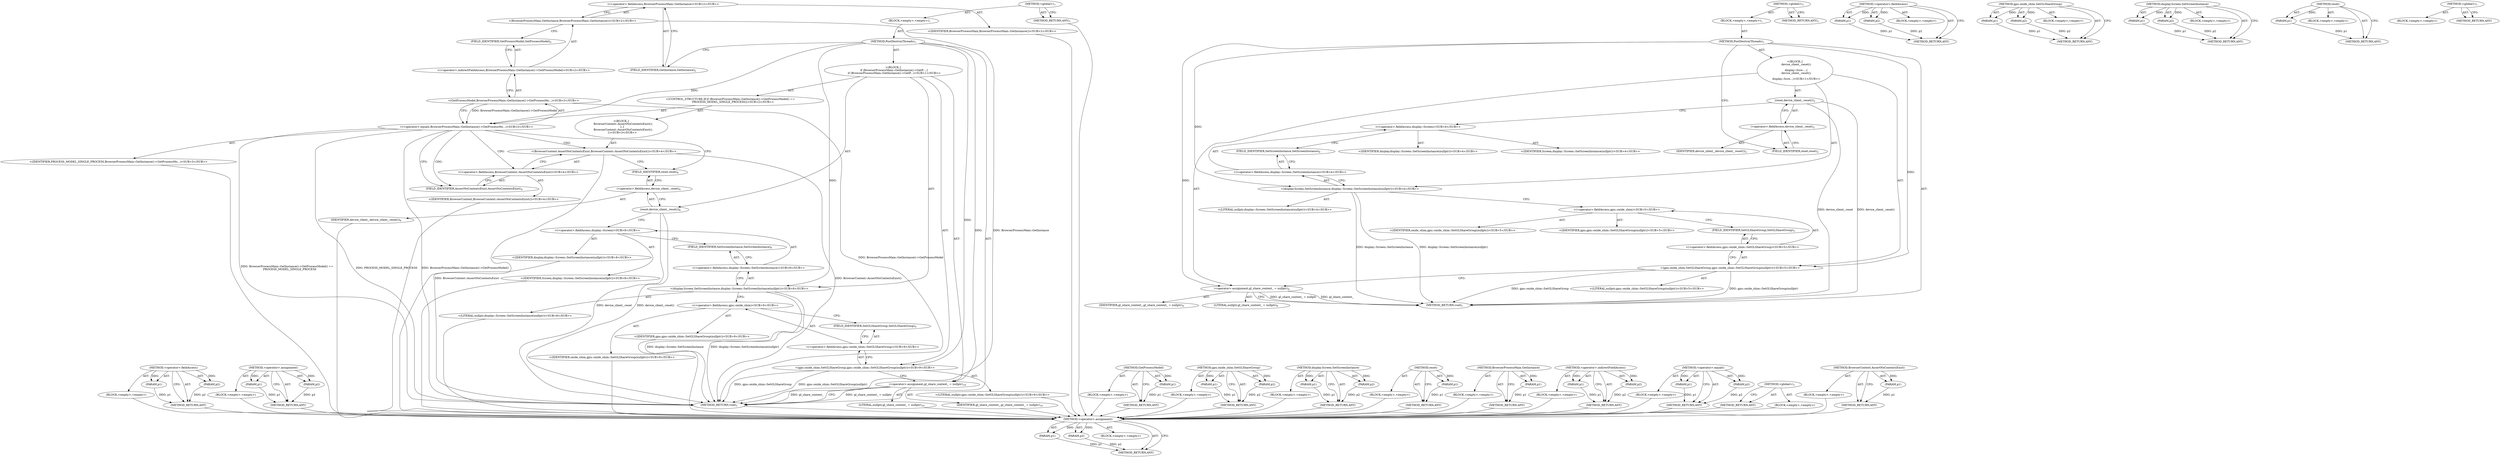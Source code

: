 digraph "&lt;global&gt;" {
vulnerable_85 [label=<(METHOD,&lt;operator&gt;.fieldAccess)>];
vulnerable_86 [label=<(PARAM,p1)>];
vulnerable_87 [label=<(PARAM,p2)>];
vulnerable_88 [label=<(BLOCK,&lt;empty&gt;,&lt;empty&gt;)>];
vulnerable_89 [label=<(METHOD_RETURN,ANY)>];
vulnerable_108 [label=<(METHOD,&lt;operator&gt;.assignment)>];
vulnerable_109 [label=<(PARAM,p1)>];
vulnerable_110 [label=<(PARAM,p2)>];
vulnerable_111 [label=<(BLOCK,&lt;empty&gt;,&lt;empty&gt;)>];
vulnerable_112 [label=<(METHOD_RETURN,ANY)>];
vulnerable_6 [label=<(METHOD,&lt;global&gt;)<SUB>1</SUB>>];
vulnerable_7 [label=<(BLOCK,&lt;empty&gt;,&lt;empty&gt;)<SUB>1</SUB>>];
vulnerable_8 [label=<(METHOD,PostDestroyThreads)<SUB>1</SUB>>];
vulnerable_9 [label="<(BLOCK,{
  if (BrowserProcessMain::GetInstance()-&gt;GetP...,{
  if (BrowserProcessMain::GetInstance()-&gt;GetP...)<SUB>1</SUB>>"];
vulnerable_10 [label="<(CONTROL_STRUCTURE,IF,if (BrowserProcessMain::GetInstance()-&gt;GetProcessModel() ==
      PROCESS_MODEL_SINGLE_PROCESS))<SUB>2</SUB>>"];
vulnerable_11 [label="<(&lt;operator&gt;.equals,BrowserProcessMain::GetInstance()-&gt;GetProcessMo...)<SUB>2</SUB>>"];
vulnerable_12 [label="<(GetProcessModel,BrowserProcessMain::GetInstance()-&gt;GetProcessMo...)<SUB>2</SUB>>"];
vulnerable_13 [label="<(&lt;operator&gt;.indirectFieldAccess,BrowserProcessMain::GetInstance()-&gt;GetProcessModel)<SUB>2</SUB>>"];
vulnerable_14 [label="<(BrowserProcessMain.GetInstance,BrowserProcessMain::GetInstance())<SUB>2</SUB>>"];
vulnerable_15 [label="<(&lt;operator&gt;.fieldAccess,BrowserProcessMain::GetInstance)<SUB>2</SUB>>"];
vulnerable_16 [label="<(IDENTIFIER,BrowserProcessMain,BrowserProcessMain::GetInstance())<SUB>2</SUB>>"];
vulnerable_17 [label=<(FIELD_IDENTIFIER,GetInstance,GetInstance)<SUB>2</SUB>>];
vulnerable_18 [label=<(FIELD_IDENTIFIER,GetProcessModel,GetProcessModel)<SUB>2</SUB>>];
vulnerable_19 [label="<(IDENTIFIER,PROCESS_MODEL_SINGLE_PROCESS,BrowserProcessMain::GetInstance()-&gt;GetProcessMo...)<SUB>3</SUB>>"];
vulnerable_20 [label="<(BLOCK,{
    BrowserContext::AssertNoContextsExist();
  },{
    BrowserContext::AssertNoContextsExist();
  })<SUB>3</SUB>>"];
vulnerable_21 [label="<(BrowserContext.AssertNoContextsExist,BrowserContext::AssertNoContextsExist())<SUB>4</SUB>>"];
vulnerable_22 [label="<(&lt;operator&gt;.fieldAccess,BrowserContext::AssertNoContextsExist)<SUB>4</SUB>>"];
vulnerable_23 [label="<(IDENTIFIER,BrowserContext,BrowserContext::AssertNoContextsExist())<SUB>4</SUB>>"];
vulnerable_24 [label=<(FIELD_IDENTIFIER,AssertNoContextsExist,AssertNoContextsExist)<SUB>4</SUB>>];
vulnerable_25 [label=<(reset,device_client_.reset())<SUB>6</SUB>>];
vulnerable_26 [label=<(&lt;operator&gt;.fieldAccess,device_client_.reset)<SUB>6</SUB>>];
vulnerable_27 [label=<(IDENTIFIER,device_client_,device_client_.reset())<SUB>6</SUB>>];
vulnerable_28 [label=<(FIELD_IDENTIFIER,reset,reset)<SUB>6</SUB>>];
vulnerable_29 [label="<(display.Screen.SetScreenInstance,display::Screen::SetScreenInstance(nullptr))<SUB>8</SUB>>"];
vulnerable_30 [label="<(&lt;operator&gt;.fieldAccess,display::Screen::SetScreenInstance)<SUB>8</SUB>>"];
vulnerable_31 [label="<(&lt;operator&gt;.fieldAccess,display::Screen)<SUB>8</SUB>>"];
vulnerable_32 [label="<(IDENTIFIER,display,display::Screen::SetScreenInstance(nullptr))<SUB>8</SUB>>"];
vulnerable_33 [label="<(IDENTIFIER,Screen,display::Screen::SetScreenInstance(nullptr))<SUB>8</SUB>>"];
vulnerable_34 [label=<(FIELD_IDENTIFIER,SetScreenInstance,SetScreenInstance)<SUB>8</SUB>>];
vulnerable_35 [label="<(LITERAL,nullptr,display::Screen::SetScreenInstance(nullptr))<SUB>8</SUB>>"];
vulnerable_36 [label="<(gpu.oxide_shim.SetGLShareGroup,gpu::oxide_shim::SetGLShareGroup(nullptr))<SUB>9</SUB>>"];
vulnerable_37 [label="<(&lt;operator&gt;.fieldAccess,gpu::oxide_shim::SetGLShareGroup)<SUB>9</SUB>>"];
vulnerable_38 [label="<(&lt;operator&gt;.fieldAccess,gpu::oxide_shim)<SUB>9</SUB>>"];
vulnerable_39 [label="<(IDENTIFIER,gpu,gpu::oxide_shim::SetGLShareGroup(nullptr))<SUB>9</SUB>>"];
vulnerable_40 [label="<(IDENTIFIER,oxide_shim,gpu::oxide_shim::SetGLShareGroup(nullptr))<SUB>9</SUB>>"];
vulnerable_41 [label=<(FIELD_IDENTIFIER,SetGLShareGroup,SetGLShareGroup)<SUB>9</SUB>>];
vulnerable_42 [label="<(LITERAL,nullptr,gpu::oxide_shim::SetGLShareGroup(nullptr))<SUB>9</SUB>>"];
vulnerable_43 [label=<(&lt;operator&gt;.assignment,gl_share_context_ = nullptr)<SUB>10</SUB>>];
vulnerable_44 [label=<(IDENTIFIER,gl_share_context_,gl_share_context_ = nullptr)<SUB>10</SUB>>];
vulnerable_45 [label=<(LITERAL,nullptr,gl_share_context_ = nullptr)<SUB>10</SUB>>];
vulnerable_46 [label=<(METHOD_RETURN,void)<SUB>1</SUB>>];
vulnerable_48 [label=<(METHOD_RETURN,ANY)<SUB>1</SUB>>];
vulnerable_72 [label=<(METHOD,GetProcessModel)>];
vulnerable_73 [label=<(PARAM,p1)>];
vulnerable_74 [label=<(BLOCK,&lt;empty&gt;,&lt;empty&gt;)>];
vulnerable_75 [label=<(METHOD_RETURN,ANY)>];
vulnerable_103 [label=<(METHOD,gpu.oxide_shim.SetGLShareGroup)>];
vulnerable_104 [label=<(PARAM,p1)>];
vulnerable_105 [label=<(PARAM,p2)>];
vulnerable_106 [label=<(BLOCK,&lt;empty&gt;,&lt;empty&gt;)>];
vulnerable_107 [label=<(METHOD_RETURN,ANY)>];
vulnerable_98 [label=<(METHOD,display.Screen.SetScreenInstance)>];
vulnerable_99 [label=<(PARAM,p1)>];
vulnerable_100 [label=<(PARAM,p2)>];
vulnerable_101 [label=<(BLOCK,&lt;empty&gt;,&lt;empty&gt;)>];
vulnerable_102 [label=<(METHOD_RETURN,ANY)>];
vulnerable_94 [label=<(METHOD,reset)>];
vulnerable_95 [label=<(PARAM,p1)>];
vulnerable_96 [label=<(BLOCK,&lt;empty&gt;,&lt;empty&gt;)>];
vulnerable_97 [label=<(METHOD_RETURN,ANY)>];
vulnerable_81 [label=<(METHOD,BrowserProcessMain.GetInstance)>];
vulnerable_82 [label=<(PARAM,p1)>];
vulnerable_83 [label=<(BLOCK,&lt;empty&gt;,&lt;empty&gt;)>];
vulnerable_84 [label=<(METHOD_RETURN,ANY)>];
vulnerable_76 [label=<(METHOD,&lt;operator&gt;.indirectFieldAccess)>];
vulnerable_77 [label=<(PARAM,p1)>];
vulnerable_78 [label=<(PARAM,p2)>];
vulnerable_79 [label=<(BLOCK,&lt;empty&gt;,&lt;empty&gt;)>];
vulnerable_80 [label=<(METHOD_RETURN,ANY)>];
vulnerable_67 [label=<(METHOD,&lt;operator&gt;.equals)>];
vulnerable_68 [label=<(PARAM,p1)>];
vulnerable_69 [label=<(PARAM,p2)>];
vulnerable_70 [label=<(BLOCK,&lt;empty&gt;,&lt;empty&gt;)>];
vulnerable_71 [label=<(METHOD_RETURN,ANY)>];
vulnerable_61 [label=<(METHOD,&lt;global&gt;)<SUB>1</SUB>>];
vulnerable_62 [label=<(BLOCK,&lt;empty&gt;,&lt;empty&gt;)>];
vulnerable_63 [label=<(METHOD_RETURN,ANY)>];
vulnerable_90 [label=<(METHOD,BrowserContext.AssertNoContextsExist)>];
vulnerable_91 [label=<(PARAM,p1)>];
vulnerable_92 [label=<(BLOCK,&lt;empty&gt;,&lt;empty&gt;)>];
vulnerable_93 [label=<(METHOD_RETURN,ANY)>];
fixed_71 [label=<(METHOD,&lt;operator&gt;.assignment)>];
fixed_72 [label=<(PARAM,p1)>];
fixed_73 [label=<(PARAM,p2)>];
fixed_74 [label=<(BLOCK,&lt;empty&gt;,&lt;empty&gt;)>];
fixed_75 [label=<(METHOD_RETURN,ANY)>];
fixed_6 [label=<(METHOD,&lt;global&gt;)<SUB>1</SUB>>];
fixed_7 [label=<(BLOCK,&lt;empty&gt;,&lt;empty&gt;)<SUB>1</SUB>>];
fixed_8 [label=<(METHOD,PostDestroyThreads)<SUB>1</SUB>>];
fixed_9 [label="<(BLOCK,{
   device_client_.reset();
 
   display::Scre...,{
   device_client_.reset();
 
   display::Scre...)<SUB>1</SUB>>"];
fixed_10 [label=<(reset,device_client_.reset())<SUB>2</SUB>>];
fixed_11 [label=<(&lt;operator&gt;.fieldAccess,device_client_.reset)<SUB>2</SUB>>];
fixed_12 [label=<(IDENTIFIER,device_client_,device_client_.reset())<SUB>2</SUB>>];
fixed_13 [label=<(FIELD_IDENTIFIER,reset,reset)<SUB>2</SUB>>];
fixed_14 [label="<(display.Screen.SetScreenInstance,display::Screen::SetScreenInstance(nullptr))<SUB>4</SUB>>"];
fixed_15 [label="<(&lt;operator&gt;.fieldAccess,display::Screen::SetScreenInstance)<SUB>4</SUB>>"];
fixed_16 [label="<(&lt;operator&gt;.fieldAccess,display::Screen)<SUB>4</SUB>>"];
fixed_17 [label="<(IDENTIFIER,display,display::Screen::SetScreenInstance(nullptr))<SUB>4</SUB>>"];
fixed_18 [label="<(IDENTIFIER,Screen,display::Screen::SetScreenInstance(nullptr))<SUB>4</SUB>>"];
fixed_19 [label=<(FIELD_IDENTIFIER,SetScreenInstance,SetScreenInstance)<SUB>4</SUB>>];
fixed_20 [label="<(LITERAL,nullptr,display::Screen::SetScreenInstance(nullptr))<SUB>4</SUB>>"];
fixed_21 [label="<(gpu.oxide_shim.SetGLShareGroup,gpu::oxide_shim::SetGLShareGroup(nullptr))<SUB>5</SUB>>"];
fixed_22 [label="<(&lt;operator&gt;.fieldAccess,gpu::oxide_shim::SetGLShareGroup)<SUB>5</SUB>>"];
fixed_23 [label="<(&lt;operator&gt;.fieldAccess,gpu::oxide_shim)<SUB>5</SUB>>"];
fixed_24 [label="<(IDENTIFIER,gpu,gpu::oxide_shim::SetGLShareGroup(nullptr))<SUB>5</SUB>>"];
fixed_25 [label="<(IDENTIFIER,oxide_shim,gpu::oxide_shim::SetGLShareGroup(nullptr))<SUB>5</SUB>>"];
fixed_26 [label=<(FIELD_IDENTIFIER,SetGLShareGroup,SetGLShareGroup)<SUB>5</SUB>>];
fixed_27 [label="<(LITERAL,nullptr,gpu::oxide_shim::SetGLShareGroup(nullptr))<SUB>5</SUB>>"];
fixed_28 [label=<(&lt;operator&gt;.assignment,gl_share_context_ = nullptr)<SUB>6</SUB>>];
fixed_29 [label=<(IDENTIFIER,gl_share_context_,gl_share_context_ = nullptr)<SUB>6</SUB>>];
fixed_30 [label=<(LITERAL,nullptr,gl_share_context_ = nullptr)<SUB>6</SUB>>];
fixed_31 [label=<(METHOD_RETURN,void)<SUB>1</SUB>>];
fixed_33 [label=<(METHOD_RETURN,ANY)<SUB>1</SUB>>];
fixed_56 [label=<(METHOD,&lt;operator&gt;.fieldAccess)>];
fixed_57 [label=<(PARAM,p1)>];
fixed_58 [label=<(PARAM,p2)>];
fixed_59 [label=<(BLOCK,&lt;empty&gt;,&lt;empty&gt;)>];
fixed_60 [label=<(METHOD_RETURN,ANY)>];
fixed_66 [label=<(METHOD,gpu.oxide_shim.SetGLShareGroup)>];
fixed_67 [label=<(PARAM,p1)>];
fixed_68 [label=<(PARAM,p2)>];
fixed_69 [label=<(BLOCK,&lt;empty&gt;,&lt;empty&gt;)>];
fixed_70 [label=<(METHOD_RETURN,ANY)>];
fixed_61 [label=<(METHOD,display.Screen.SetScreenInstance)>];
fixed_62 [label=<(PARAM,p1)>];
fixed_63 [label=<(PARAM,p2)>];
fixed_64 [label=<(BLOCK,&lt;empty&gt;,&lt;empty&gt;)>];
fixed_65 [label=<(METHOD_RETURN,ANY)>];
fixed_52 [label=<(METHOD,reset)>];
fixed_53 [label=<(PARAM,p1)>];
fixed_54 [label=<(BLOCK,&lt;empty&gt;,&lt;empty&gt;)>];
fixed_55 [label=<(METHOD_RETURN,ANY)>];
fixed_46 [label=<(METHOD,&lt;global&gt;)<SUB>1</SUB>>];
fixed_47 [label=<(BLOCK,&lt;empty&gt;,&lt;empty&gt;)>];
fixed_48 [label=<(METHOD_RETURN,ANY)>];
vulnerable_85 -> vulnerable_86  [key=0, label="AST: "];
vulnerable_85 -> vulnerable_86  [key=1, label="DDG: "];
vulnerable_85 -> vulnerable_88  [key=0, label="AST: "];
vulnerable_85 -> vulnerable_87  [key=0, label="AST: "];
vulnerable_85 -> vulnerable_87  [key=1, label="DDG: "];
vulnerable_85 -> vulnerable_89  [key=0, label="AST: "];
vulnerable_85 -> vulnerable_89  [key=1, label="CFG: "];
vulnerable_86 -> vulnerable_89  [key=0, label="DDG: p1"];
vulnerable_87 -> vulnerable_89  [key=0, label="DDG: p2"];
vulnerable_88 -> fixed_71  [key=0];
vulnerable_89 -> fixed_71  [key=0];
vulnerable_108 -> vulnerable_109  [key=0, label="AST: "];
vulnerable_108 -> vulnerable_109  [key=1, label="DDG: "];
vulnerable_108 -> vulnerable_111  [key=0, label="AST: "];
vulnerable_108 -> vulnerable_110  [key=0, label="AST: "];
vulnerable_108 -> vulnerable_110  [key=1, label="DDG: "];
vulnerable_108 -> vulnerable_112  [key=0, label="AST: "];
vulnerable_108 -> vulnerable_112  [key=1, label="CFG: "];
vulnerable_109 -> vulnerable_112  [key=0, label="DDG: p1"];
vulnerable_110 -> vulnerable_112  [key=0, label="DDG: p2"];
vulnerable_111 -> fixed_71  [key=0];
vulnerable_112 -> fixed_71  [key=0];
vulnerable_6 -> vulnerable_7  [key=0, label="AST: "];
vulnerable_6 -> vulnerable_48  [key=0, label="AST: "];
vulnerable_6 -> vulnerable_48  [key=1, label="CFG: "];
vulnerable_7 -> vulnerable_8  [key=0, label="AST: "];
vulnerable_8 -> vulnerable_9  [key=0, label="AST: "];
vulnerable_8 -> vulnerable_46  [key=0, label="AST: "];
vulnerable_8 -> vulnerable_17  [key=0, label="CFG: "];
vulnerable_8 -> vulnerable_43  [key=0, label="DDG: "];
vulnerable_8 -> vulnerable_29  [key=0, label="DDG: "];
vulnerable_8 -> vulnerable_36  [key=0, label="DDG: "];
vulnerable_8 -> vulnerable_11  [key=0, label="DDG: "];
vulnerable_9 -> vulnerable_10  [key=0, label="AST: "];
vulnerable_9 -> vulnerable_25  [key=0, label="AST: "];
vulnerable_9 -> vulnerable_29  [key=0, label="AST: "];
vulnerable_9 -> vulnerable_36  [key=0, label="AST: "];
vulnerable_9 -> vulnerable_43  [key=0, label="AST: "];
vulnerable_10 -> vulnerable_11  [key=0, label="AST: "];
vulnerable_10 -> vulnerable_20  [key=0, label="AST: "];
vulnerable_11 -> vulnerable_12  [key=0, label="AST: "];
vulnerable_11 -> vulnerable_19  [key=0, label="AST: "];
vulnerable_11 -> vulnerable_24  [key=0, label="CFG: "];
vulnerable_11 -> vulnerable_24  [key=1, label="CDG: "];
vulnerable_11 -> vulnerable_28  [key=0, label="CFG: "];
vulnerable_11 -> vulnerable_46  [key=0, label="DDG: BrowserProcessMain::GetInstance()-&gt;GetProcessModel()"];
vulnerable_11 -> vulnerable_46  [key=1, label="DDG: BrowserProcessMain::GetInstance()-&gt;GetProcessModel() ==
      PROCESS_MODEL_SINGLE_PROCESS"];
vulnerable_11 -> vulnerable_46  [key=2, label="DDG: PROCESS_MODEL_SINGLE_PROCESS"];
vulnerable_11 -> vulnerable_21  [key=0, label="CDG: "];
vulnerable_11 -> vulnerable_22  [key=0, label="CDG: "];
vulnerable_12 -> vulnerable_13  [key=0, label="AST: "];
vulnerable_12 -> vulnerable_11  [key=0, label="CFG: "];
vulnerable_12 -> vulnerable_11  [key=1, label="DDG: BrowserProcessMain::GetInstance()-&gt;GetProcessModel"];
vulnerable_12 -> vulnerable_46  [key=0, label="DDG: BrowserProcessMain::GetInstance()-&gt;GetProcessModel"];
vulnerable_13 -> vulnerable_14  [key=0, label="AST: "];
vulnerable_13 -> vulnerable_18  [key=0, label="AST: "];
vulnerable_13 -> vulnerable_12  [key=0, label="CFG: "];
vulnerable_14 -> vulnerable_15  [key=0, label="AST: "];
vulnerable_14 -> vulnerable_18  [key=0, label="CFG: "];
vulnerable_14 -> vulnerable_46  [key=0, label="DDG: BrowserProcessMain::GetInstance"];
vulnerable_15 -> vulnerable_16  [key=0, label="AST: "];
vulnerable_15 -> vulnerable_17  [key=0, label="AST: "];
vulnerable_15 -> vulnerable_14  [key=0, label="CFG: "];
vulnerable_16 -> fixed_71  [key=0];
vulnerable_17 -> vulnerable_15  [key=0, label="CFG: "];
vulnerable_18 -> vulnerable_13  [key=0, label="CFG: "];
vulnerable_19 -> fixed_71  [key=0];
vulnerable_20 -> vulnerable_21  [key=0, label="AST: "];
vulnerable_21 -> vulnerable_22  [key=0, label="AST: "];
vulnerable_21 -> vulnerable_28  [key=0, label="CFG: "];
vulnerable_21 -> vulnerable_46  [key=0, label="DDG: BrowserContext::AssertNoContextsExist"];
vulnerable_21 -> vulnerable_46  [key=1, label="DDG: BrowserContext::AssertNoContextsExist()"];
vulnerable_22 -> vulnerable_23  [key=0, label="AST: "];
vulnerable_22 -> vulnerable_24  [key=0, label="AST: "];
vulnerable_22 -> vulnerable_21  [key=0, label="CFG: "];
vulnerable_23 -> fixed_71  [key=0];
vulnerable_24 -> vulnerable_22  [key=0, label="CFG: "];
vulnerable_25 -> vulnerable_26  [key=0, label="AST: "];
vulnerable_25 -> vulnerable_31  [key=0, label="CFG: "];
vulnerable_25 -> vulnerable_46  [key=0, label="DDG: device_client_.reset"];
vulnerable_25 -> vulnerable_46  [key=1, label="DDG: device_client_.reset()"];
vulnerable_26 -> vulnerable_27  [key=0, label="AST: "];
vulnerable_26 -> vulnerable_28  [key=0, label="AST: "];
vulnerable_26 -> vulnerable_25  [key=0, label="CFG: "];
vulnerable_27 -> fixed_71  [key=0];
vulnerable_28 -> vulnerable_26  [key=0, label="CFG: "];
vulnerable_29 -> vulnerable_30  [key=0, label="AST: "];
vulnerable_29 -> vulnerable_35  [key=0, label="AST: "];
vulnerable_29 -> vulnerable_38  [key=0, label="CFG: "];
vulnerable_29 -> vulnerable_46  [key=0, label="DDG: display::Screen::SetScreenInstance"];
vulnerable_29 -> vulnerable_46  [key=1, label="DDG: display::Screen::SetScreenInstance(nullptr)"];
vulnerable_30 -> vulnerable_31  [key=0, label="AST: "];
vulnerable_30 -> vulnerable_34  [key=0, label="AST: "];
vulnerable_30 -> vulnerable_29  [key=0, label="CFG: "];
vulnerable_31 -> vulnerable_32  [key=0, label="AST: "];
vulnerable_31 -> vulnerable_33  [key=0, label="AST: "];
vulnerable_31 -> vulnerable_34  [key=0, label="CFG: "];
vulnerable_32 -> fixed_71  [key=0];
vulnerable_33 -> fixed_71  [key=0];
vulnerable_34 -> vulnerable_30  [key=0, label="CFG: "];
vulnerable_35 -> fixed_71  [key=0];
vulnerable_36 -> vulnerable_37  [key=0, label="AST: "];
vulnerable_36 -> vulnerable_42  [key=0, label="AST: "];
vulnerable_36 -> vulnerable_43  [key=0, label="CFG: "];
vulnerable_36 -> vulnerable_46  [key=0, label="DDG: gpu::oxide_shim::SetGLShareGroup"];
vulnerable_36 -> vulnerable_46  [key=1, label="DDG: gpu::oxide_shim::SetGLShareGroup(nullptr)"];
vulnerable_37 -> vulnerable_38  [key=0, label="AST: "];
vulnerable_37 -> vulnerable_41  [key=0, label="AST: "];
vulnerable_37 -> vulnerable_36  [key=0, label="CFG: "];
vulnerable_38 -> vulnerable_39  [key=0, label="AST: "];
vulnerable_38 -> vulnerable_40  [key=0, label="AST: "];
vulnerable_38 -> vulnerable_41  [key=0, label="CFG: "];
vulnerable_39 -> fixed_71  [key=0];
vulnerable_40 -> fixed_71  [key=0];
vulnerable_41 -> vulnerable_37  [key=0, label="CFG: "];
vulnerable_42 -> fixed_71  [key=0];
vulnerable_43 -> vulnerable_44  [key=0, label="AST: "];
vulnerable_43 -> vulnerable_45  [key=0, label="AST: "];
vulnerable_43 -> vulnerable_46  [key=0, label="CFG: "];
vulnerable_43 -> vulnerable_46  [key=1, label="DDG: gl_share_context_ = nullptr"];
vulnerable_43 -> vulnerable_46  [key=2, label="DDG: gl_share_context_"];
vulnerable_44 -> fixed_71  [key=0];
vulnerable_45 -> fixed_71  [key=0];
vulnerable_46 -> fixed_71  [key=0];
vulnerable_48 -> fixed_71  [key=0];
vulnerable_72 -> vulnerable_73  [key=0, label="AST: "];
vulnerable_72 -> vulnerable_73  [key=1, label="DDG: "];
vulnerable_72 -> vulnerable_74  [key=0, label="AST: "];
vulnerable_72 -> vulnerable_75  [key=0, label="AST: "];
vulnerable_72 -> vulnerable_75  [key=1, label="CFG: "];
vulnerable_73 -> vulnerable_75  [key=0, label="DDG: p1"];
vulnerable_74 -> fixed_71  [key=0];
vulnerable_75 -> fixed_71  [key=0];
vulnerable_103 -> vulnerable_104  [key=0, label="AST: "];
vulnerable_103 -> vulnerable_104  [key=1, label="DDG: "];
vulnerable_103 -> vulnerable_106  [key=0, label="AST: "];
vulnerable_103 -> vulnerable_105  [key=0, label="AST: "];
vulnerable_103 -> vulnerable_105  [key=1, label="DDG: "];
vulnerable_103 -> vulnerable_107  [key=0, label="AST: "];
vulnerable_103 -> vulnerable_107  [key=1, label="CFG: "];
vulnerable_104 -> vulnerable_107  [key=0, label="DDG: p1"];
vulnerable_105 -> vulnerable_107  [key=0, label="DDG: p2"];
vulnerable_106 -> fixed_71  [key=0];
vulnerable_107 -> fixed_71  [key=0];
vulnerable_98 -> vulnerable_99  [key=0, label="AST: "];
vulnerable_98 -> vulnerable_99  [key=1, label="DDG: "];
vulnerable_98 -> vulnerable_101  [key=0, label="AST: "];
vulnerable_98 -> vulnerable_100  [key=0, label="AST: "];
vulnerable_98 -> vulnerable_100  [key=1, label="DDG: "];
vulnerable_98 -> vulnerable_102  [key=0, label="AST: "];
vulnerable_98 -> vulnerable_102  [key=1, label="CFG: "];
vulnerable_99 -> vulnerable_102  [key=0, label="DDG: p1"];
vulnerable_100 -> vulnerable_102  [key=0, label="DDG: p2"];
vulnerable_101 -> fixed_71  [key=0];
vulnerable_102 -> fixed_71  [key=0];
vulnerable_94 -> vulnerable_95  [key=0, label="AST: "];
vulnerable_94 -> vulnerable_95  [key=1, label="DDG: "];
vulnerable_94 -> vulnerable_96  [key=0, label="AST: "];
vulnerable_94 -> vulnerable_97  [key=0, label="AST: "];
vulnerable_94 -> vulnerable_97  [key=1, label="CFG: "];
vulnerable_95 -> vulnerable_97  [key=0, label="DDG: p1"];
vulnerable_96 -> fixed_71  [key=0];
vulnerable_97 -> fixed_71  [key=0];
vulnerable_81 -> vulnerable_82  [key=0, label="AST: "];
vulnerable_81 -> vulnerable_82  [key=1, label="DDG: "];
vulnerable_81 -> vulnerable_83  [key=0, label="AST: "];
vulnerable_81 -> vulnerable_84  [key=0, label="AST: "];
vulnerable_81 -> vulnerable_84  [key=1, label="CFG: "];
vulnerable_82 -> vulnerable_84  [key=0, label="DDG: p1"];
vulnerable_83 -> fixed_71  [key=0];
vulnerable_84 -> fixed_71  [key=0];
vulnerable_76 -> vulnerable_77  [key=0, label="AST: "];
vulnerable_76 -> vulnerable_77  [key=1, label="DDG: "];
vulnerable_76 -> vulnerable_79  [key=0, label="AST: "];
vulnerable_76 -> vulnerable_78  [key=0, label="AST: "];
vulnerable_76 -> vulnerable_78  [key=1, label="DDG: "];
vulnerable_76 -> vulnerable_80  [key=0, label="AST: "];
vulnerable_76 -> vulnerable_80  [key=1, label="CFG: "];
vulnerable_77 -> vulnerable_80  [key=0, label="DDG: p1"];
vulnerable_78 -> vulnerable_80  [key=0, label="DDG: p2"];
vulnerable_79 -> fixed_71  [key=0];
vulnerable_80 -> fixed_71  [key=0];
vulnerable_67 -> vulnerable_68  [key=0, label="AST: "];
vulnerable_67 -> vulnerable_68  [key=1, label="DDG: "];
vulnerable_67 -> vulnerable_70  [key=0, label="AST: "];
vulnerable_67 -> vulnerable_69  [key=0, label="AST: "];
vulnerable_67 -> vulnerable_69  [key=1, label="DDG: "];
vulnerable_67 -> vulnerable_71  [key=0, label="AST: "];
vulnerable_67 -> vulnerable_71  [key=1, label="CFG: "];
vulnerable_68 -> vulnerable_71  [key=0, label="DDG: p1"];
vulnerable_69 -> vulnerable_71  [key=0, label="DDG: p2"];
vulnerable_70 -> fixed_71  [key=0];
vulnerable_71 -> fixed_71  [key=0];
vulnerable_61 -> vulnerable_62  [key=0, label="AST: "];
vulnerable_61 -> vulnerable_63  [key=0, label="AST: "];
vulnerable_61 -> vulnerable_63  [key=1, label="CFG: "];
vulnerable_62 -> fixed_71  [key=0];
vulnerable_63 -> fixed_71  [key=0];
vulnerable_90 -> vulnerable_91  [key=0, label="AST: "];
vulnerable_90 -> vulnerable_91  [key=1, label="DDG: "];
vulnerable_90 -> vulnerable_92  [key=0, label="AST: "];
vulnerable_90 -> vulnerable_93  [key=0, label="AST: "];
vulnerable_90 -> vulnerable_93  [key=1, label="CFG: "];
vulnerable_91 -> vulnerable_93  [key=0, label="DDG: p1"];
vulnerable_92 -> fixed_71  [key=0];
vulnerable_93 -> fixed_71  [key=0];
fixed_71 -> fixed_72  [key=0, label="AST: "];
fixed_71 -> fixed_72  [key=1, label="DDG: "];
fixed_71 -> fixed_74  [key=0, label="AST: "];
fixed_71 -> fixed_73  [key=0, label="AST: "];
fixed_71 -> fixed_73  [key=1, label="DDG: "];
fixed_71 -> fixed_75  [key=0, label="AST: "];
fixed_71 -> fixed_75  [key=1, label="CFG: "];
fixed_72 -> fixed_75  [key=0, label="DDG: p1"];
fixed_73 -> fixed_75  [key=0, label="DDG: p2"];
fixed_6 -> fixed_7  [key=0, label="AST: "];
fixed_6 -> fixed_33  [key=0, label="AST: "];
fixed_6 -> fixed_33  [key=1, label="CFG: "];
fixed_7 -> fixed_8  [key=0, label="AST: "];
fixed_8 -> fixed_9  [key=0, label="AST: "];
fixed_8 -> fixed_31  [key=0, label="AST: "];
fixed_8 -> fixed_13  [key=0, label="CFG: "];
fixed_8 -> fixed_28  [key=0, label="DDG: "];
fixed_8 -> fixed_14  [key=0, label="DDG: "];
fixed_8 -> fixed_21  [key=0, label="DDG: "];
fixed_9 -> fixed_10  [key=0, label="AST: "];
fixed_9 -> fixed_14  [key=0, label="AST: "];
fixed_9 -> fixed_21  [key=0, label="AST: "];
fixed_9 -> fixed_28  [key=0, label="AST: "];
fixed_10 -> fixed_11  [key=0, label="AST: "];
fixed_10 -> fixed_16  [key=0, label="CFG: "];
fixed_10 -> fixed_31  [key=0, label="DDG: device_client_.reset"];
fixed_10 -> fixed_31  [key=1, label="DDG: device_client_.reset()"];
fixed_11 -> fixed_12  [key=0, label="AST: "];
fixed_11 -> fixed_13  [key=0, label="AST: "];
fixed_11 -> fixed_10  [key=0, label="CFG: "];
fixed_13 -> fixed_11  [key=0, label="CFG: "];
fixed_14 -> fixed_15  [key=0, label="AST: "];
fixed_14 -> fixed_20  [key=0, label="AST: "];
fixed_14 -> fixed_23  [key=0, label="CFG: "];
fixed_14 -> fixed_31  [key=0, label="DDG: display::Screen::SetScreenInstance"];
fixed_14 -> fixed_31  [key=1, label="DDG: display::Screen::SetScreenInstance(nullptr)"];
fixed_15 -> fixed_16  [key=0, label="AST: "];
fixed_15 -> fixed_19  [key=0, label="AST: "];
fixed_15 -> fixed_14  [key=0, label="CFG: "];
fixed_16 -> fixed_17  [key=0, label="AST: "];
fixed_16 -> fixed_18  [key=0, label="AST: "];
fixed_16 -> fixed_19  [key=0, label="CFG: "];
fixed_19 -> fixed_15  [key=0, label="CFG: "];
fixed_21 -> fixed_22  [key=0, label="AST: "];
fixed_21 -> fixed_27  [key=0, label="AST: "];
fixed_21 -> fixed_28  [key=0, label="CFG: "];
fixed_21 -> fixed_31  [key=0, label="DDG: gpu::oxide_shim::SetGLShareGroup"];
fixed_21 -> fixed_31  [key=1, label="DDG: gpu::oxide_shim::SetGLShareGroup(nullptr)"];
fixed_22 -> fixed_23  [key=0, label="AST: "];
fixed_22 -> fixed_26  [key=0, label="AST: "];
fixed_22 -> fixed_21  [key=0, label="CFG: "];
fixed_23 -> fixed_24  [key=0, label="AST: "];
fixed_23 -> fixed_25  [key=0, label="AST: "];
fixed_23 -> fixed_26  [key=0, label="CFG: "];
fixed_26 -> fixed_22  [key=0, label="CFG: "];
fixed_28 -> fixed_29  [key=0, label="AST: "];
fixed_28 -> fixed_30  [key=0, label="AST: "];
fixed_28 -> fixed_31  [key=0, label="CFG: "];
fixed_28 -> fixed_31  [key=1, label="DDG: gl_share_context_ = nullptr"];
fixed_28 -> fixed_31  [key=2, label="DDG: gl_share_context_"];
fixed_56 -> fixed_57  [key=0, label="AST: "];
fixed_56 -> fixed_57  [key=1, label="DDG: "];
fixed_56 -> fixed_59  [key=0, label="AST: "];
fixed_56 -> fixed_58  [key=0, label="AST: "];
fixed_56 -> fixed_58  [key=1, label="DDG: "];
fixed_56 -> fixed_60  [key=0, label="AST: "];
fixed_56 -> fixed_60  [key=1, label="CFG: "];
fixed_57 -> fixed_60  [key=0, label="DDG: p1"];
fixed_58 -> fixed_60  [key=0, label="DDG: p2"];
fixed_66 -> fixed_67  [key=0, label="AST: "];
fixed_66 -> fixed_67  [key=1, label="DDG: "];
fixed_66 -> fixed_69  [key=0, label="AST: "];
fixed_66 -> fixed_68  [key=0, label="AST: "];
fixed_66 -> fixed_68  [key=1, label="DDG: "];
fixed_66 -> fixed_70  [key=0, label="AST: "];
fixed_66 -> fixed_70  [key=1, label="CFG: "];
fixed_67 -> fixed_70  [key=0, label="DDG: p1"];
fixed_68 -> fixed_70  [key=0, label="DDG: p2"];
fixed_61 -> fixed_62  [key=0, label="AST: "];
fixed_61 -> fixed_62  [key=1, label="DDG: "];
fixed_61 -> fixed_64  [key=0, label="AST: "];
fixed_61 -> fixed_63  [key=0, label="AST: "];
fixed_61 -> fixed_63  [key=1, label="DDG: "];
fixed_61 -> fixed_65  [key=0, label="AST: "];
fixed_61 -> fixed_65  [key=1, label="CFG: "];
fixed_62 -> fixed_65  [key=0, label="DDG: p1"];
fixed_63 -> fixed_65  [key=0, label="DDG: p2"];
fixed_52 -> fixed_53  [key=0, label="AST: "];
fixed_52 -> fixed_53  [key=1, label="DDG: "];
fixed_52 -> fixed_54  [key=0, label="AST: "];
fixed_52 -> fixed_55  [key=0, label="AST: "];
fixed_52 -> fixed_55  [key=1, label="CFG: "];
fixed_53 -> fixed_55  [key=0, label="DDG: p1"];
fixed_46 -> fixed_47  [key=0, label="AST: "];
fixed_46 -> fixed_48  [key=0, label="AST: "];
fixed_46 -> fixed_48  [key=1, label="CFG: "];
}
